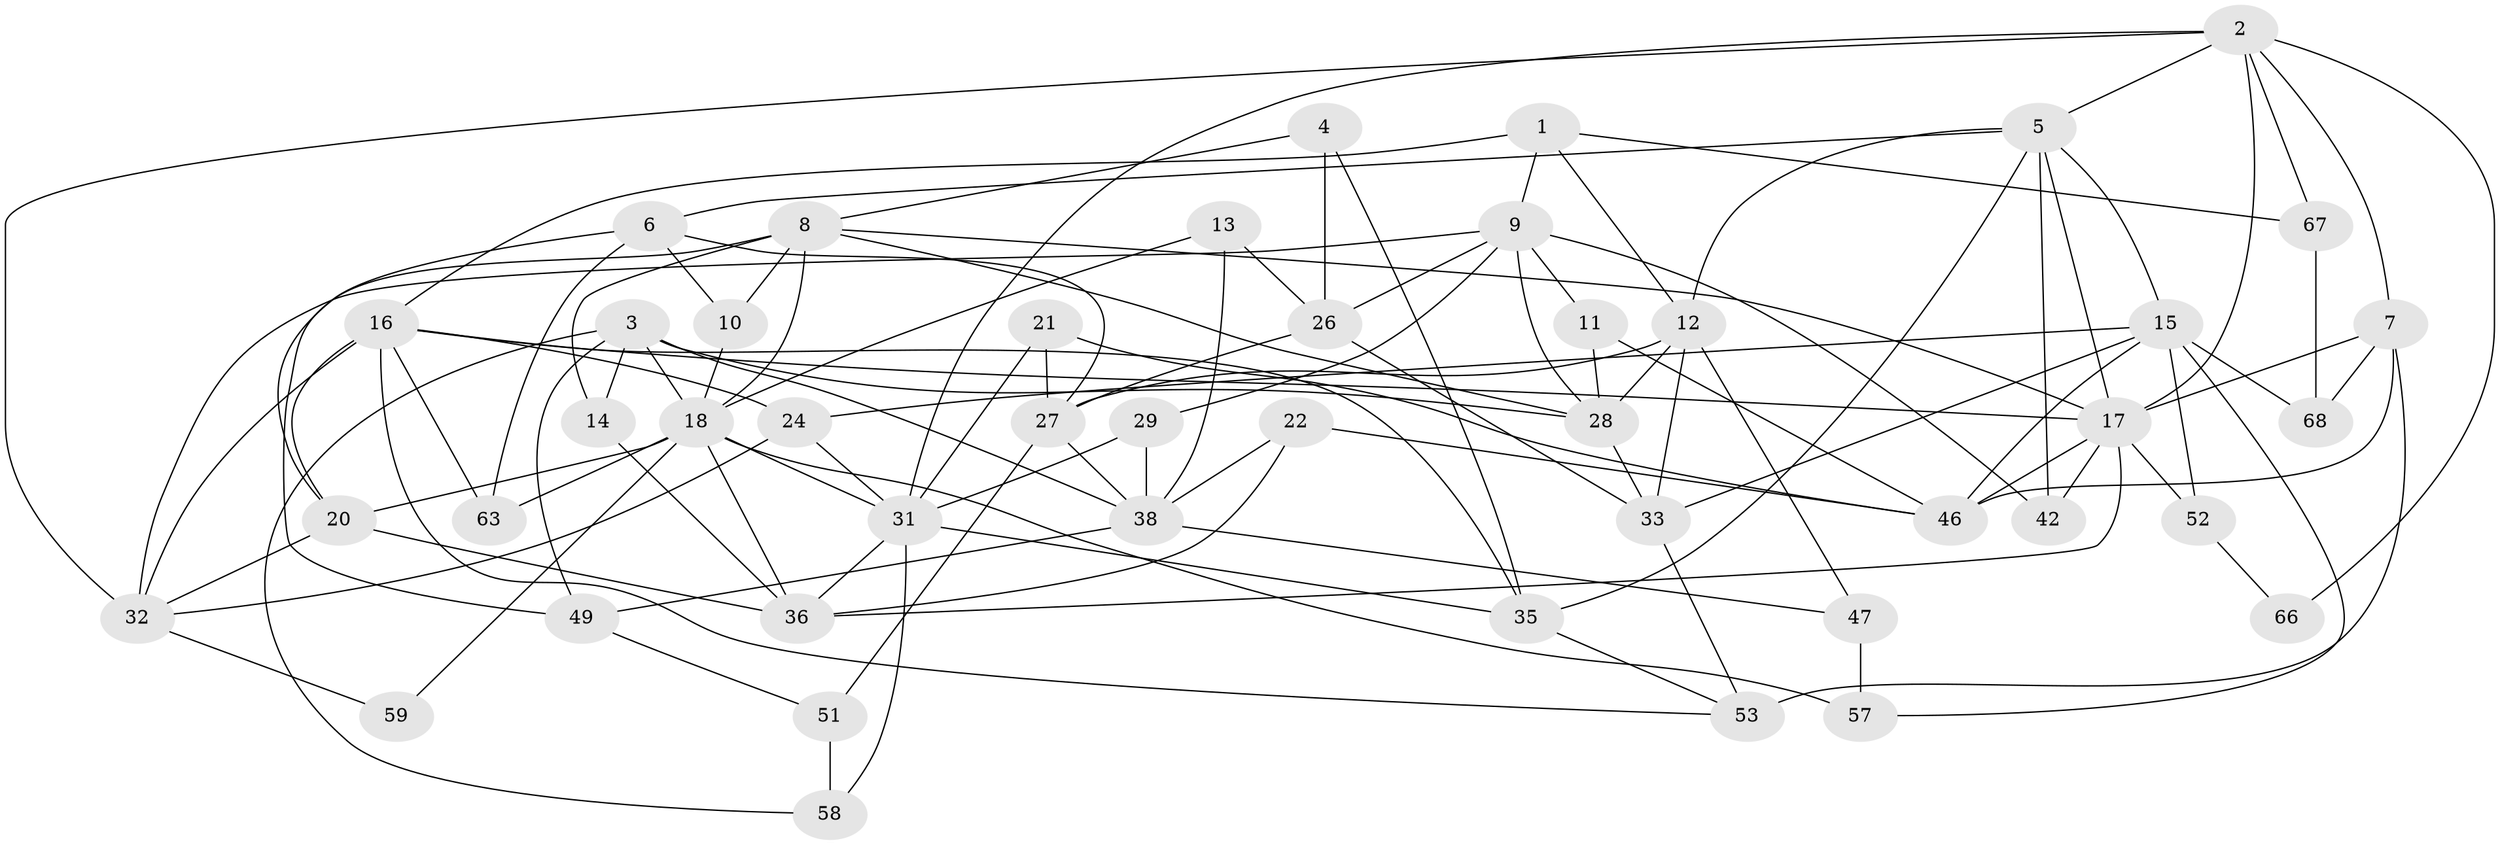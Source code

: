 // Generated by graph-tools (version 1.1) at 2025/52/02/27/25 19:52:02]
// undirected, 46 vertices, 110 edges
graph export_dot {
graph [start="1"]
  node [color=gray90,style=filled];
  1 [super="+56"];
  2 [super="+48"];
  3 [super="+43"];
  4 [super="+39"];
  5 [super="+60"];
  6 [super="+45"];
  7 [super="+50"];
  8 [super="+41"];
  9 [super="+62"];
  10;
  11;
  12 [super="+23"];
  13;
  14;
  15 [super="+25"];
  16 [super="+30"];
  17 [super="+34"];
  18 [super="+19"];
  20;
  21 [super="+37"];
  22;
  24;
  26 [super="+69"];
  27 [super="+70"];
  28 [super="+71"];
  29;
  31 [super="+55"];
  32 [super="+61"];
  33 [super="+40"];
  35;
  36 [super="+44"];
  38 [super="+72"];
  42;
  46 [super="+64"];
  47;
  49;
  51 [super="+54"];
  52;
  53 [super="+65"];
  57;
  58;
  59;
  63;
  66;
  67;
  68;
  1 -- 9;
  1 -- 16;
  1 -- 67;
  1 -- 12;
  2 -- 17;
  2 -- 32;
  2 -- 66;
  2 -- 67;
  2 -- 5;
  2 -- 31;
  2 -- 7;
  3 -- 49;
  3 -- 14;
  3 -- 18;
  3 -- 38;
  3 -- 58;
  3 -- 28;
  4 -- 35;
  4 -- 26;
  4 -- 8;
  5 -- 17;
  5 -- 15 [weight=2];
  5 -- 42;
  5 -- 35;
  5 -- 6;
  5 -- 12;
  6 -- 63 [weight=2];
  6 -- 20;
  6 -- 10;
  6 -- 27;
  7 -- 53 [weight=3];
  7 -- 17;
  7 -- 68;
  7 -- 46;
  8 -- 18;
  8 -- 10;
  8 -- 28;
  8 -- 17;
  8 -- 49;
  8 -- 14;
  9 -- 42;
  9 -- 28;
  9 -- 29;
  9 -- 32;
  9 -- 11;
  9 -- 26;
  10 -- 18;
  11 -- 46;
  11 -- 28;
  12 -- 47;
  12 -- 27;
  12 -- 33;
  12 -- 28;
  13 -- 38;
  13 -- 18;
  13 -- 26;
  14 -- 36;
  15 -- 24;
  15 -- 46;
  15 -- 57;
  15 -- 33;
  15 -- 68;
  15 -- 52;
  16 -- 32;
  16 -- 63;
  16 -- 17;
  16 -- 24;
  16 -- 35;
  16 -- 20;
  16 -- 53;
  17 -- 46 [weight=2];
  17 -- 52;
  17 -- 36;
  17 -- 42;
  18 -- 20;
  18 -- 63;
  18 -- 36;
  18 -- 57;
  18 -- 59;
  18 -- 31 [weight=2];
  20 -- 36;
  20 -- 32;
  21 -- 27;
  21 -- 31;
  21 -- 46;
  22 -- 46;
  22 -- 36;
  22 -- 38;
  24 -- 32;
  24 -- 31;
  26 -- 27;
  26 -- 33;
  27 -- 38;
  27 -- 51 [weight=2];
  28 -- 33;
  29 -- 31;
  29 -- 38;
  31 -- 35;
  31 -- 36;
  31 -- 58;
  32 -- 59;
  33 -- 53;
  35 -- 53;
  38 -- 49;
  38 -- 47;
  47 -- 57;
  49 -- 51;
  51 -- 58;
  52 -- 66;
  67 -- 68;
}

